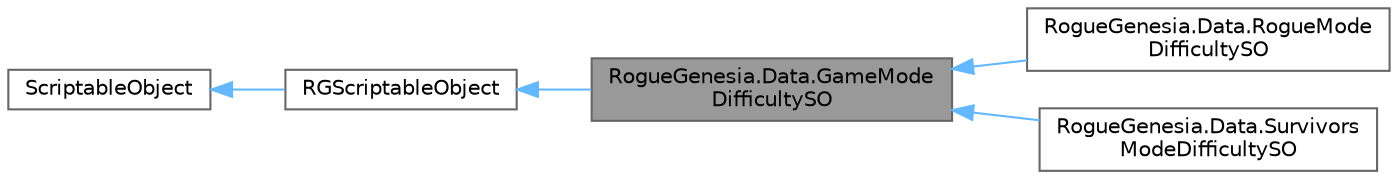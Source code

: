 digraph "RogueGenesia.Data.GameModeDifficultySO"
{
 // LATEX_PDF_SIZE
  bgcolor="transparent";
  edge [fontname=Helvetica,fontsize=10,labelfontname=Helvetica,labelfontsize=10];
  node [fontname=Helvetica,fontsize=10,shape=box,height=0.2,width=0.4];
  rankdir="LR";
  Node1 [label="RogueGenesia.Data.GameMode\lDifficultySO",height=0.2,width=0.4,color="gray40", fillcolor="grey60", style="filled", fontcolor="black",tooltip=" "];
  Node2 -> Node1 [dir="back",color="steelblue1",style="solid"];
  Node2 [label="RGScriptableObject",height=0.2,width=0.4,color="gray40", fillcolor="white", style="filled",URL="$class_rogue_genesia_1_1_data_1_1_r_g_scriptable_object.html",tooltip=" "];
  Node3 -> Node2 [dir="back",color="steelblue1",style="solid"];
  Node3 [label="ScriptableObject",height=0.2,width=0.4,color="gray40", fillcolor="white", style="filled",tooltip=" "];
  Node1 -> Node4 [dir="back",color="steelblue1",style="solid"];
  Node4 [label="RogueGenesia.Data.RogueMode\lDifficultySO",height=0.2,width=0.4,color="gray40", fillcolor="white", style="filled",URL="$class_rogue_genesia_1_1_data_1_1_rogue_mode_difficulty_s_o.html",tooltip=" "];
  Node1 -> Node5 [dir="back",color="steelblue1",style="solid"];
  Node5 [label="RogueGenesia.Data.Survivors\lModeDifficultySO",height=0.2,width=0.4,color="gray40", fillcolor="white", style="filled",URL="$class_rogue_genesia_1_1_data_1_1_survivors_mode_difficulty_s_o.html",tooltip=" "];
}
